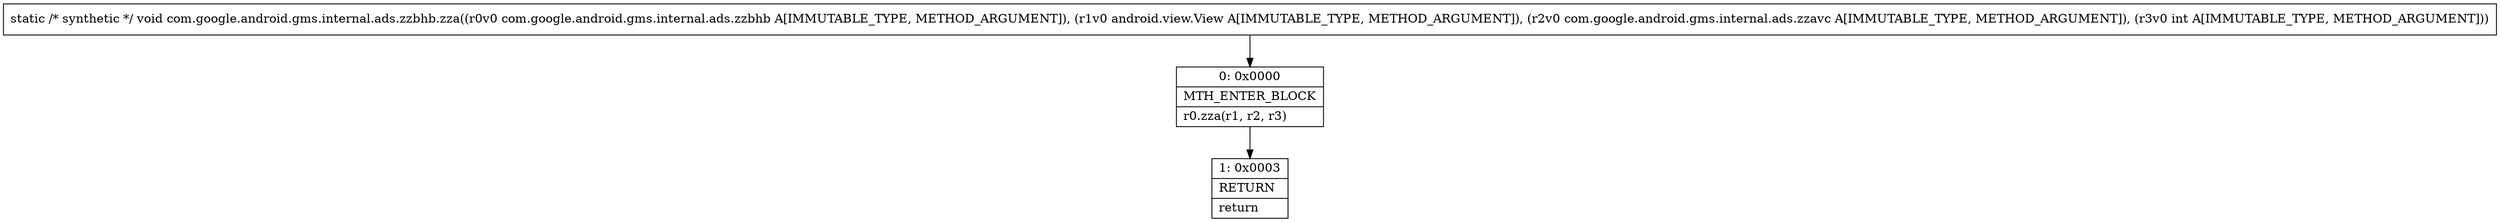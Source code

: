 digraph "CFG forcom.google.android.gms.internal.ads.zzbhb.zza(Lcom\/google\/android\/gms\/internal\/ads\/zzbhb;Landroid\/view\/View;Lcom\/google\/android\/gms\/internal\/ads\/zzavc;I)V" {
Node_0 [shape=record,label="{0\:\ 0x0000|MTH_ENTER_BLOCK\l|r0.zza(r1, r2, r3)\l}"];
Node_1 [shape=record,label="{1\:\ 0x0003|RETURN\l|return\l}"];
MethodNode[shape=record,label="{static \/* synthetic *\/ void com.google.android.gms.internal.ads.zzbhb.zza((r0v0 com.google.android.gms.internal.ads.zzbhb A[IMMUTABLE_TYPE, METHOD_ARGUMENT]), (r1v0 android.view.View A[IMMUTABLE_TYPE, METHOD_ARGUMENT]), (r2v0 com.google.android.gms.internal.ads.zzavc A[IMMUTABLE_TYPE, METHOD_ARGUMENT]), (r3v0 int A[IMMUTABLE_TYPE, METHOD_ARGUMENT])) }"];
MethodNode -> Node_0;
Node_0 -> Node_1;
}

